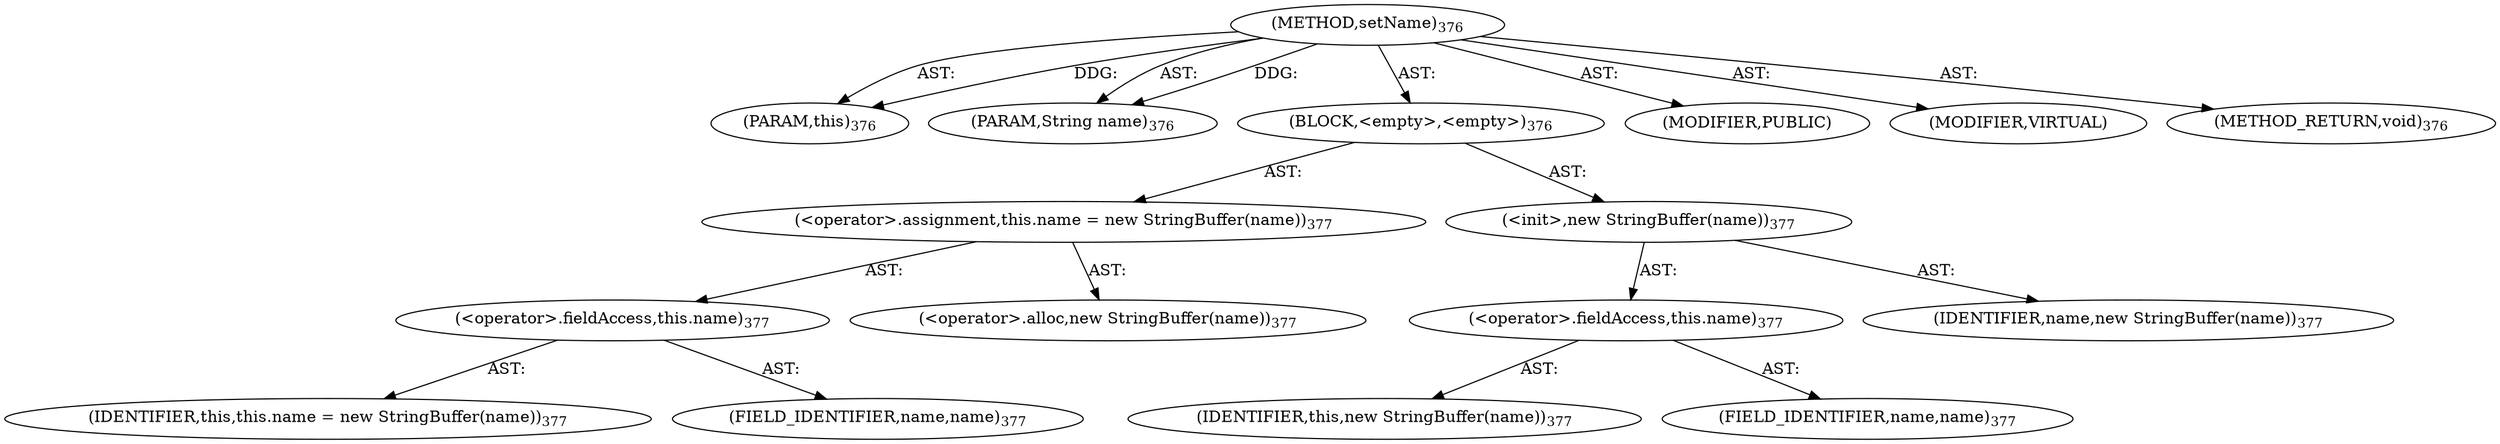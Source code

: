 digraph "setName" {  
"111669149706" [label = <(METHOD,setName)<SUB>376</SUB>> ]
"115964116997" [label = <(PARAM,this)<SUB>376</SUB>> ]
"115964117034" [label = <(PARAM,String name)<SUB>376</SUB>> ]
"25769803800" [label = <(BLOCK,&lt;empty&gt;,&lt;empty&gt;)<SUB>376</SUB>> ]
"30064771275" [label = <(&lt;operator&gt;.assignment,this.name = new StringBuffer(name))<SUB>377</SUB>> ]
"30064771276" [label = <(&lt;operator&gt;.fieldAccess,this.name)<SUB>377</SUB>> ]
"68719476742" [label = <(IDENTIFIER,this,this.name = new StringBuffer(name))<SUB>377</SUB>> ]
"55834574909" [label = <(FIELD_IDENTIFIER,name,name)<SUB>377</SUB>> ]
"30064771277" [label = <(&lt;operator&gt;.alloc,new StringBuffer(name))<SUB>377</SUB>> ]
"30064771278" [label = <(&lt;init&gt;,new StringBuffer(name))<SUB>377</SUB>> ]
"30064771279" [label = <(&lt;operator&gt;.fieldAccess,this.name)<SUB>377</SUB>> ]
"68719476918" [label = <(IDENTIFIER,this,new StringBuffer(name))<SUB>377</SUB>> ]
"55834574910" [label = <(FIELD_IDENTIFIER,name,name)<SUB>377</SUB>> ]
"68719476919" [label = <(IDENTIFIER,name,new StringBuffer(name))<SUB>377</SUB>> ]
"133143986219" [label = <(MODIFIER,PUBLIC)> ]
"133143986220" [label = <(MODIFIER,VIRTUAL)> ]
"128849018890" [label = <(METHOD_RETURN,void)<SUB>376</SUB>> ]
  "111669149706" -> "115964116997"  [ label = "AST: "] 
  "111669149706" -> "115964117034"  [ label = "AST: "] 
  "111669149706" -> "25769803800"  [ label = "AST: "] 
  "111669149706" -> "133143986219"  [ label = "AST: "] 
  "111669149706" -> "133143986220"  [ label = "AST: "] 
  "111669149706" -> "128849018890"  [ label = "AST: "] 
  "25769803800" -> "30064771275"  [ label = "AST: "] 
  "25769803800" -> "30064771278"  [ label = "AST: "] 
  "30064771275" -> "30064771276"  [ label = "AST: "] 
  "30064771275" -> "30064771277"  [ label = "AST: "] 
  "30064771276" -> "68719476742"  [ label = "AST: "] 
  "30064771276" -> "55834574909"  [ label = "AST: "] 
  "30064771278" -> "30064771279"  [ label = "AST: "] 
  "30064771278" -> "68719476919"  [ label = "AST: "] 
  "30064771279" -> "68719476918"  [ label = "AST: "] 
  "30064771279" -> "55834574910"  [ label = "AST: "] 
  "111669149706" -> "115964116997"  [ label = "DDG: "] 
  "111669149706" -> "115964117034"  [ label = "DDG: "] 
}
